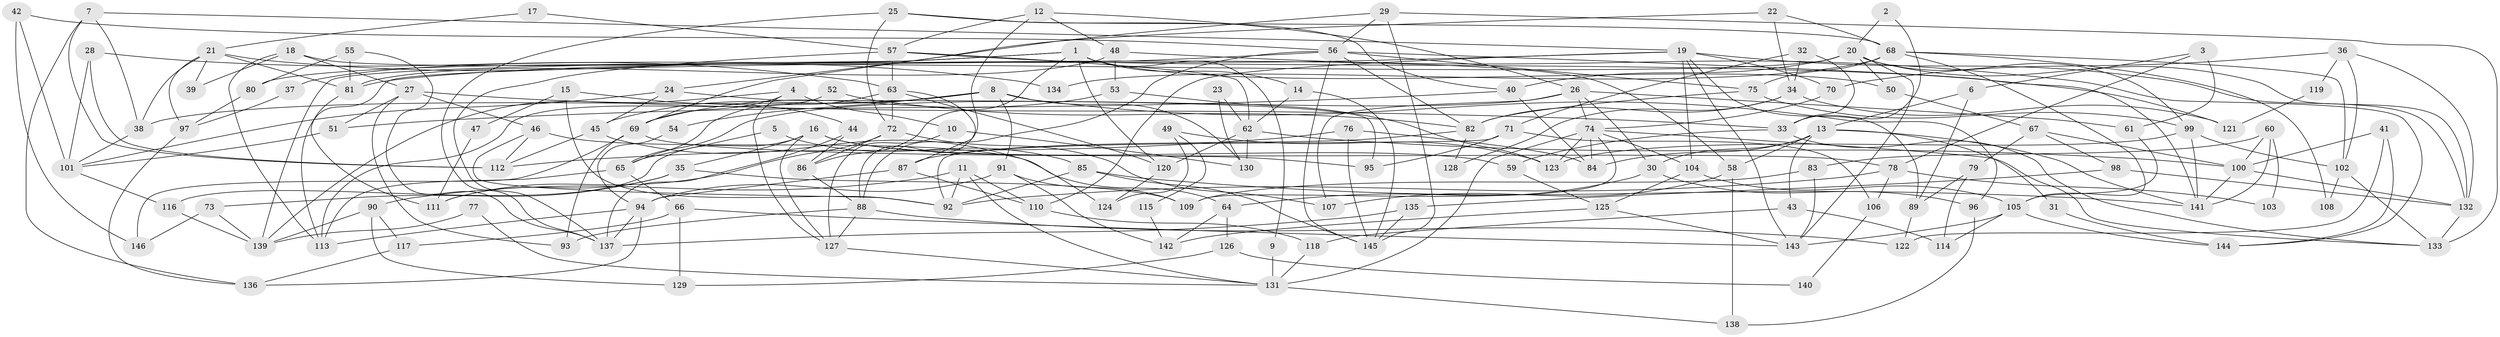 // coarse degree distribution, {4: 0.22549019607843138, 3: 0.3431372549019608, 5: 0.11764705882352941, 2: 0.09803921568627451, 6: 0.0784313725490196, 9: 0.029411764705882353, 8: 0.0392156862745098, 11: 0.0196078431372549, 7: 0.0196078431372549, 13: 0.0196078431372549, 10: 0.00980392156862745}
// Generated by graph-tools (version 1.1) at 2025/54/03/04/25 21:54:38]
// undirected, 146 vertices, 292 edges
graph export_dot {
graph [start="1"]
  node [color=gray90,style=filled];
  1;
  2;
  3;
  4;
  5;
  6;
  7;
  8;
  9;
  10;
  11;
  12;
  13;
  14;
  15;
  16;
  17;
  18;
  19;
  20;
  21;
  22;
  23;
  24;
  25;
  26;
  27;
  28;
  29;
  30;
  31;
  32;
  33;
  34;
  35;
  36;
  37;
  38;
  39;
  40;
  41;
  42;
  43;
  44;
  45;
  46;
  47;
  48;
  49;
  50;
  51;
  52;
  53;
  54;
  55;
  56;
  57;
  58;
  59;
  60;
  61;
  62;
  63;
  64;
  65;
  66;
  67;
  68;
  69;
  70;
  71;
  72;
  73;
  74;
  75;
  76;
  77;
  78;
  79;
  80;
  81;
  82;
  83;
  84;
  85;
  86;
  87;
  88;
  89;
  90;
  91;
  92;
  93;
  94;
  95;
  96;
  97;
  98;
  99;
  100;
  101;
  102;
  103;
  104;
  105;
  106;
  107;
  108;
  109;
  110;
  111;
  112;
  113;
  114;
  115;
  116;
  117;
  118;
  119;
  120;
  121;
  122;
  123;
  124;
  125;
  126;
  127;
  128;
  129;
  130;
  131;
  132;
  133;
  134;
  135;
  136;
  137;
  138;
  139;
  140;
  141;
  142;
  143;
  144;
  145;
  146;
  1 -- 14;
  1 -- 50;
  1 -- 9;
  1 -- 37;
  1 -- 86;
  1 -- 120;
  1 -- 139;
  2 -- 33;
  2 -- 20;
  3 -- 78;
  3 -- 61;
  3 -- 6;
  4 -- 10;
  4 -- 127;
  4 -- 69;
  4 -- 139;
  5 -- 85;
  5 -- 65;
  6 -- 89;
  6 -- 13;
  7 -- 19;
  7 -- 112;
  7 -- 38;
  7 -- 136;
  8 -- 91;
  8 -- 38;
  8 -- 45;
  8 -- 54;
  8 -- 96;
  8 -- 130;
  9 -- 131;
  10 -- 130;
  10 -- 127;
  11 -- 131;
  11 -- 92;
  11 -- 90;
  11 -- 110;
  12 -- 88;
  12 -- 26;
  12 -- 48;
  12 -- 57;
  13 -- 141;
  13 -- 30;
  13 -- 31;
  13 -- 43;
  13 -- 58;
  13 -- 84;
  14 -- 145;
  14 -- 62;
  15 -- 92;
  15 -- 44;
  15 -- 47;
  16 -- 35;
  16 -- 127;
  16 -- 59;
  16 -- 95;
  16 -- 116;
  17 -- 57;
  17 -- 21;
  18 -- 27;
  18 -- 113;
  18 -- 39;
  18 -- 58;
  19 -- 143;
  19 -- 132;
  19 -- 70;
  19 -- 81;
  19 -- 89;
  19 -- 104;
  19 -- 110;
  20 -- 132;
  20 -- 143;
  20 -- 40;
  20 -- 50;
  20 -- 80;
  20 -- 99;
  21 -- 38;
  21 -- 81;
  21 -- 39;
  21 -- 97;
  21 -- 134;
  22 -- 68;
  22 -- 24;
  22 -- 34;
  23 -- 130;
  23 -- 62;
  24 -- 101;
  24 -- 45;
  24 -- 95;
  25 -- 40;
  25 -- 137;
  25 -- 68;
  25 -- 72;
  26 -- 107;
  26 -- 74;
  26 -- 30;
  26 -- 61;
  26 -- 65;
  27 -- 46;
  27 -- 93;
  27 -- 33;
  27 -- 51;
  28 -- 63;
  28 -- 101;
  28 -- 112;
  29 -- 145;
  29 -- 56;
  29 -- 69;
  29 -- 133;
  30 -- 64;
  30 -- 96;
  31 -- 144;
  32 -- 71;
  32 -- 34;
  32 -- 33;
  33 -- 59;
  33 -- 133;
  34 -- 82;
  34 -- 121;
  34 -- 128;
  35 -- 73;
  35 -- 111;
  35 -- 109;
  36 -- 102;
  36 -- 132;
  36 -- 70;
  36 -- 119;
  37 -- 97;
  38 -- 101;
  40 -- 84;
  40 -- 51;
  41 -- 144;
  41 -- 100;
  41 -- 122;
  42 -- 56;
  42 -- 101;
  42 -- 146;
  43 -- 118;
  43 -- 114;
  44 -- 137;
  44 -- 86;
  45 -- 112;
  45 -- 124;
  46 -- 64;
  46 -- 112;
  46 -- 92;
  47 -- 111;
  48 -- 53;
  48 -- 81;
  48 -- 144;
  49 -- 123;
  49 -- 124;
  49 -- 115;
  50 -- 67;
  51 -- 101;
  52 -- 82;
  52 -- 113;
  53 -- 69;
  53 -- 123;
  54 -- 94;
  55 -- 80;
  55 -- 81;
  55 -- 137;
  56 -- 113;
  56 -- 75;
  56 -- 82;
  56 -- 88;
  56 -- 141;
  56 -- 145;
  57 -- 62;
  57 -- 63;
  57 -- 121;
  57 -- 137;
  58 -- 107;
  58 -- 138;
  59 -- 125;
  60 -- 141;
  60 -- 83;
  60 -- 100;
  60 -- 103;
  61 -- 105;
  62 -- 100;
  62 -- 120;
  62 -- 130;
  63 -- 87;
  63 -- 65;
  63 -- 72;
  63 -- 120;
  64 -- 142;
  64 -- 126;
  65 -- 66;
  65 -- 113;
  66 -- 143;
  66 -- 117;
  66 -- 129;
  67 -- 79;
  67 -- 100;
  67 -- 98;
  68 -- 102;
  68 -- 75;
  68 -- 105;
  68 -- 108;
  68 -- 134;
  69 -- 78;
  69 -- 93;
  69 -- 146;
  70 -- 74;
  71 -- 92;
  71 -- 95;
  71 -- 106;
  72 -- 86;
  72 -- 107;
  72 -- 111;
  73 -- 146;
  73 -- 139;
  74 -- 133;
  74 -- 84;
  74 -- 104;
  74 -- 109;
  74 -- 123;
  74 -- 131;
  75 -- 82;
  75 -- 99;
  76 -- 145;
  76 -- 84;
  76 -- 112;
  77 -- 131;
  77 -- 139;
  78 -- 92;
  78 -- 103;
  78 -- 106;
  79 -- 89;
  79 -- 114;
  80 -- 97;
  81 -- 111;
  82 -- 87;
  82 -- 128;
  83 -- 109;
  83 -- 143;
  85 -- 145;
  85 -- 141;
  85 -- 92;
  86 -- 88;
  87 -- 94;
  87 -- 110;
  88 -- 93;
  88 -- 122;
  88 -- 127;
  89 -- 122;
  90 -- 139;
  90 -- 117;
  90 -- 129;
  91 -- 109;
  91 -- 94;
  91 -- 142;
  94 -- 137;
  94 -- 136;
  94 -- 113;
  96 -- 138;
  97 -- 136;
  98 -- 132;
  98 -- 135;
  99 -- 102;
  99 -- 123;
  99 -- 141;
  100 -- 141;
  100 -- 132;
  101 -- 116;
  102 -- 133;
  102 -- 108;
  104 -- 105;
  104 -- 125;
  105 -- 114;
  105 -- 143;
  105 -- 144;
  106 -- 140;
  110 -- 118;
  115 -- 142;
  116 -- 139;
  117 -- 136;
  118 -- 131;
  119 -- 121;
  120 -- 124;
  125 -- 142;
  125 -- 143;
  126 -- 129;
  126 -- 140;
  127 -- 131;
  131 -- 138;
  132 -- 133;
  135 -- 137;
  135 -- 145;
}
